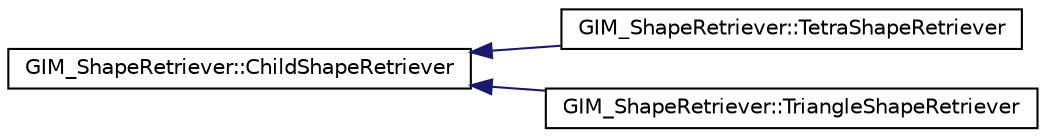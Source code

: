 digraph G
{
  edge [fontname="Helvetica",fontsize="10",labelfontname="Helvetica",labelfontsize="10"];
  node [fontname="Helvetica",fontsize="10",shape=record];
  rankdir=LR;
  Node1 [label="GIM_ShapeRetriever::ChildShapeRetriever",height=0.2,width=0.4,color="black", fillcolor="white", style="filled",URL="$d2/db9/classGIM__ShapeRetriever_1_1ChildShapeRetriever.html"];
  Node1 -> Node2 [dir=back,color="midnightblue",fontsize="10",style="solid",fontname="Helvetica"];
  Node2 [label="GIM_ShapeRetriever::TetraShapeRetriever",height=0.2,width=0.4,color="black", fillcolor="white", style="filled",URL="$df/d91/classGIM__ShapeRetriever_1_1TetraShapeRetriever.html"];
  Node1 -> Node3 [dir=back,color="midnightblue",fontsize="10",style="solid",fontname="Helvetica"];
  Node3 [label="GIM_ShapeRetriever::TriangleShapeRetriever",height=0.2,width=0.4,color="black", fillcolor="white", style="filled",URL="$d0/d4c/classGIM__ShapeRetriever_1_1TriangleShapeRetriever.html"];
}
